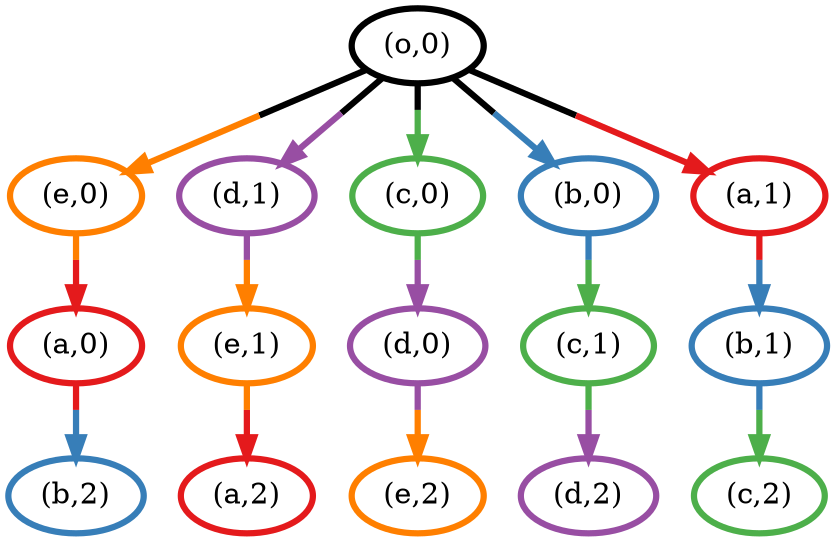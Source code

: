 digraph G {
	15 [penwidth=3,colorscheme=set19,color=1564501808,label="(o,0)"]
	14 [penwidth=3,colorscheme=set19,color=1,label="(a,2)"]
	13 [penwidth=3,colorscheme=set19,color=5,label="(e,0)"]
	12 [penwidth=3,colorscheme=set19,color=5,label="(e,1)"]
	11 [penwidth=3,colorscheme=set19,color=4,label="(d,1)"]
	10 [penwidth=3,colorscheme=set19,color=5,label="(e,2)"]
	9 [penwidth=3,colorscheme=set19,color=4,label="(d,2)"]
	8 [penwidth=3,colorscheme=set19,color=4,label="(d,0)"]
	7 [penwidth=3,colorscheme=set19,color=3,label="(c,0)"]
	6 [penwidth=3,colorscheme=set19,color=3,label="(c,2)"]
	5 [penwidth=3,colorscheme=set19,color=3,label="(c,1)"]
	4 [penwidth=3,colorscheme=set19,color=2,label="(b,0)"]
	3 [penwidth=3,colorscheme=set19,color=2,label="(b,1)"]
	2 [penwidth=3,colorscheme=set19,color=1,label="(a,1)"]
	1 [penwidth=3,colorscheme=set19,color=2,label="(b,2)"]
	0 [penwidth=3,colorscheme=set19,color=1,label="(a,0)"]
	15 -> 13 [penwidth=3,colorscheme=set19,color="1564501808;0.5:5"]
	15 -> 11 [penwidth=3,colorscheme=set19,color="1564501808;0.5:4"]
	15 -> 7 [penwidth=3,colorscheme=set19,color="1564501808;0.5:3"]
	15 -> 4 [penwidth=3,colorscheme=set19,color="1564501808;0.5:2"]
	15 -> 2 [penwidth=3,colorscheme=set19,color="1564501808;0.5:1"]
	13 -> 0 [penwidth=3,colorscheme=set19,color="5;0.5:1"]
	12 -> 14 [penwidth=3,colorscheme=set19,color="5;0.5:1"]
	11 -> 12 [penwidth=3,colorscheme=set19,color="4;0.5:5"]
	8 -> 10 [penwidth=3,colorscheme=set19,color="4;0.5:5"]
	7 -> 8 [penwidth=3,colorscheme=set19,color="3;0.5:4"]
	5 -> 9 [penwidth=3,colorscheme=set19,color="3;0.5:4"]
	4 -> 5 [penwidth=3,colorscheme=set19,color="2;0.5:3"]
	3 -> 6 [penwidth=3,colorscheme=set19,color="2;0.5:3"]
	2 -> 3 [penwidth=3,colorscheme=set19,color="1;0.5:2"]
	0 -> 1 [penwidth=3,colorscheme=set19,color="1;0.5:2"]
}